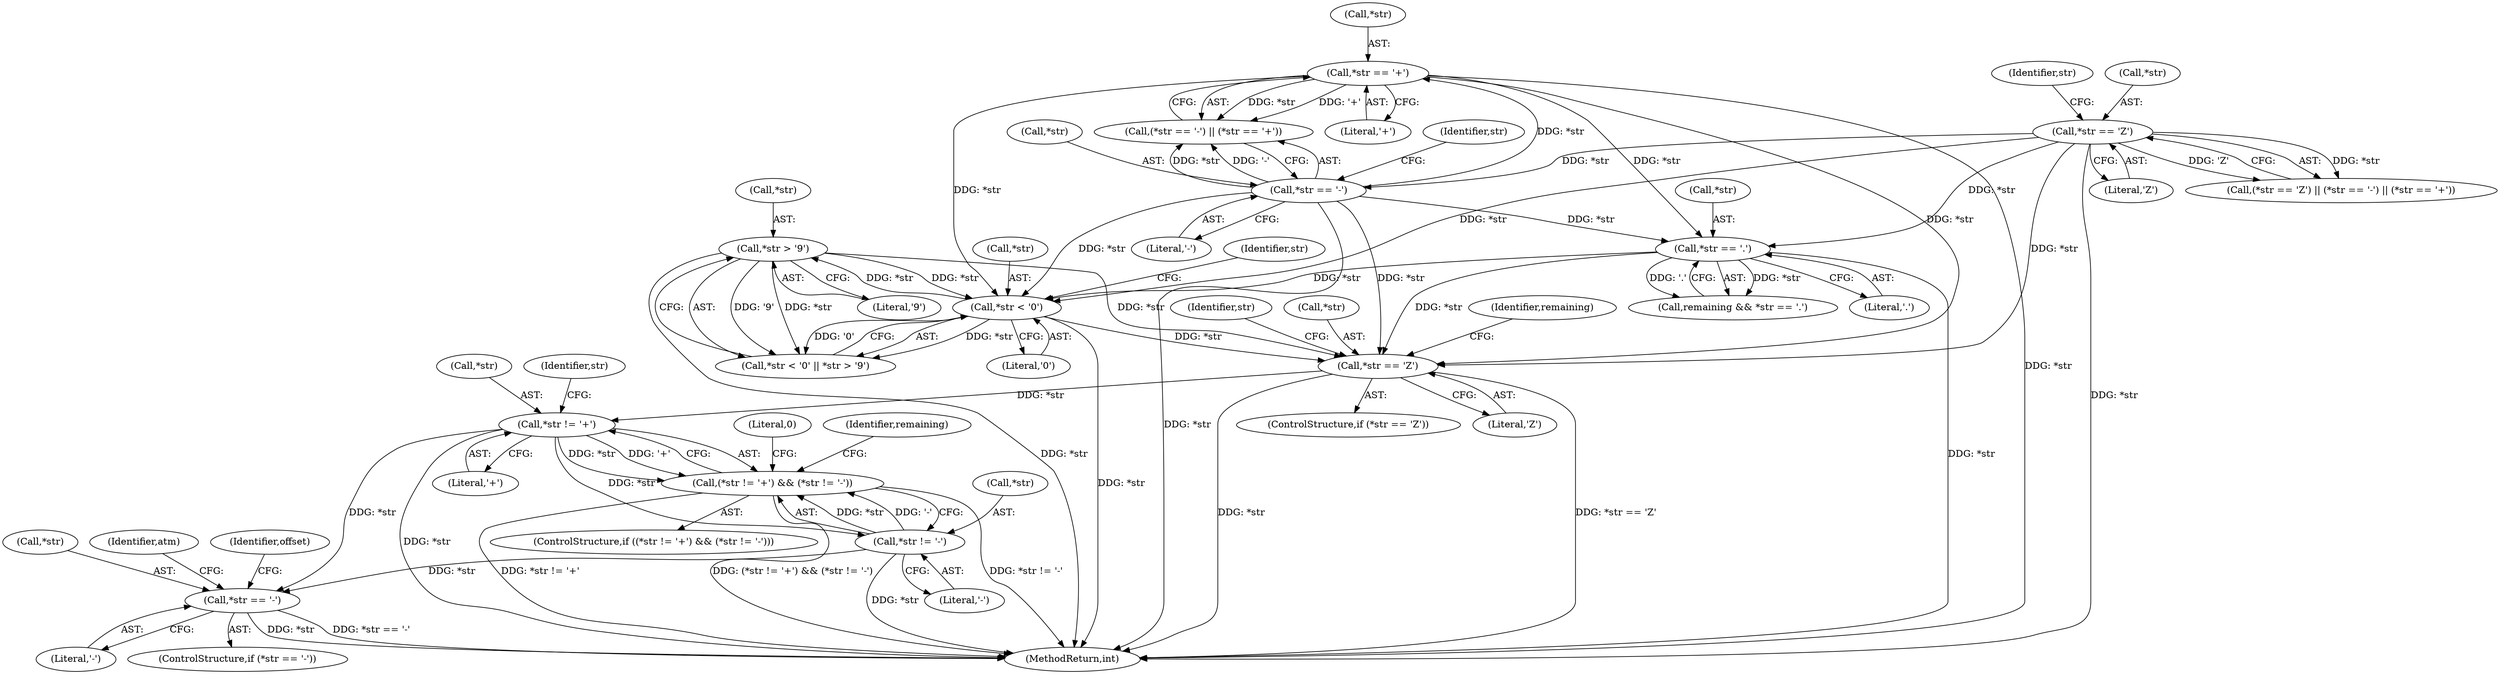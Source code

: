 digraph "0_openssl_f48b83b4fb7d6689584cf25f61ca63a4891f5b11@pointer" {
"1000329" [label="(Call,*str == 'Z')"];
"1000308" [label="(Call,*str > '9')"];
"1000304" [label="(Call,*str < '0')"];
"1000232" [label="(Call,*str == '+')"];
"1000228" [label="(Call,*str == '-')"];
"1000223" [label="(Call,*str == 'Z')"];
"1000275" [label="(Call,*str == '.')"];
"1000347" [label="(Call,*str != '+')"];
"1000346" [label="(Call,(*str != '+') && (*str != '-'))"];
"1000351" [label="(Call,*str != '-')"];
"1000446" [label="(Call,*str == '-')"];
"1000232" [label="(Call,*str == '+')"];
"1000347" [label="(Call,*str != '+')"];
"1000329" [label="(Call,*str == 'Z')"];
"1000227" [label="(Call,(*str == '-') || (*str == '+'))"];
"1000224" [label="(Call,*str)"];
"1000228" [label="(Call,*str == '-')"];
"1000226" [label="(Literal,'Z')"];
"1000346" [label="(Call,(*str != '+') && (*str != '-'))"];
"1000303" [label="(Call,*str < '0' || *str > '9')"];
"1000304" [label="(Call,*str < '0')"];
"1000273" [label="(Call,remaining && *str == '.')"];
"1000332" [label="(Literal,'Z')"];
"1000229" [label="(Call,*str)"];
"1000309" [label="(Call,*str)"];
"1000449" [label="(Literal,'-')"];
"1000230" [label="(Identifier,str)"];
"1000311" [label="(Literal,'9')"];
"1000275" [label="(Call,*str == '.')"];
"1000446" [label="(Call,*str == '-')"];
"1000345" [label="(ControlStructure,if ((*str != '+') && (*str != '-')))"];
"1000356" [label="(Literal,0)"];
"1000234" [label="(Identifier,str)"];
"1000307" [label="(Literal,'0')"];
"1000305" [label="(Call,*str)"];
"1000235" [label="(Literal,'+')"];
"1000276" [label="(Call,*str)"];
"1000231" [label="(Literal,'-')"];
"1000310" [label="(Identifier,str)"];
"1000359" [label="(Identifier,remaining)"];
"1000354" [label="(Literal,'-')"];
"1000336" [label="(Identifier,remaining)"];
"1000570" [label="(MethodReturn,int)"];
"1000328" [label="(ControlStructure,if (*str == 'Z'))"];
"1000222" [label="(Call,(*str == 'Z') || (*str == '-') || (*str == '+'))"];
"1000349" [label="(Identifier,str)"];
"1000353" [label="(Identifier,str)"];
"1000351" [label="(Call,*str != '-')"];
"1000223" [label="(Call,*str == 'Z')"];
"1000352" [label="(Call,*str)"];
"1000451" [label="(Identifier,offset)"];
"1000445" [label="(ControlStructure,if (*str == '-'))"];
"1000330" [label="(Call,*str)"];
"1000447" [label="(Call,*str)"];
"1000456" [label="(Identifier,atm)"];
"1000350" [label="(Literal,'+')"];
"1000308" [label="(Call,*str > '9')"];
"1000233" [label="(Call,*str)"];
"1000348" [label="(Call,*str)"];
"1000278" [label="(Literal,'.')"];
"1000329" -> "1000328"  [label="AST: "];
"1000329" -> "1000332"  [label="CFG: "];
"1000330" -> "1000329"  [label="AST: "];
"1000332" -> "1000329"  [label="AST: "];
"1000336" -> "1000329"  [label="CFG: "];
"1000349" -> "1000329"  [label="CFG: "];
"1000329" -> "1000570"  [label="DDG: *str == 'Z'"];
"1000329" -> "1000570"  [label="DDG: *str"];
"1000308" -> "1000329"  [label="DDG: *str"];
"1000232" -> "1000329"  [label="DDG: *str"];
"1000304" -> "1000329"  [label="DDG: *str"];
"1000228" -> "1000329"  [label="DDG: *str"];
"1000275" -> "1000329"  [label="DDG: *str"];
"1000223" -> "1000329"  [label="DDG: *str"];
"1000329" -> "1000347"  [label="DDG: *str"];
"1000308" -> "1000303"  [label="AST: "];
"1000308" -> "1000311"  [label="CFG: "];
"1000309" -> "1000308"  [label="AST: "];
"1000311" -> "1000308"  [label="AST: "];
"1000303" -> "1000308"  [label="CFG: "];
"1000308" -> "1000570"  [label="DDG: *str"];
"1000308" -> "1000304"  [label="DDG: *str"];
"1000308" -> "1000303"  [label="DDG: *str"];
"1000308" -> "1000303"  [label="DDG: '9'"];
"1000304" -> "1000308"  [label="DDG: *str"];
"1000304" -> "1000303"  [label="AST: "];
"1000304" -> "1000307"  [label="CFG: "];
"1000305" -> "1000304"  [label="AST: "];
"1000307" -> "1000304"  [label="AST: "];
"1000310" -> "1000304"  [label="CFG: "];
"1000303" -> "1000304"  [label="CFG: "];
"1000304" -> "1000570"  [label="DDG: *str"];
"1000304" -> "1000303"  [label="DDG: *str"];
"1000304" -> "1000303"  [label="DDG: '0'"];
"1000232" -> "1000304"  [label="DDG: *str"];
"1000228" -> "1000304"  [label="DDG: *str"];
"1000275" -> "1000304"  [label="DDG: *str"];
"1000223" -> "1000304"  [label="DDG: *str"];
"1000232" -> "1000227"  [label="AST: "];
"1000232" -> "1000235"  [label="CFG: "];
"1000233" -> "1000232"  [label="AST: "];
"1000235" -> "1000232"  [label="AST: "];
"1000227" -> "1000232"  [label="CFG: "];
"1000232" -> "1000570"  [label="DDG: *str"];
"1000232" -> "1000227"  [label="DDG: *str"];
"1000232" -> "1000227"  [label="DDG: '+'"];
"1000228" -> "1000232"  [label="DDG: *str"];
"1000232" -> "1000275"  [label="DDG: *str"];
"1000228" -> "1000227"  [label="AST: "];
"1000228" -> "1000231"  [label="CFG: "];
"1000229" -> "1000228"  [label="AST: "];
"1000231" -> "1000228"  [label="AST: "];
"1000234" -> "1000228"  [label="CFG: "];
"1000227" -> "1000228"  [label="CFG: "];
"1000228" -> "1000570"  [label="DDG: *str"];
"1000228" -> "1000227"  [label="DDG: *str"];
"1000228" -> "1000227"  [label="DDG: '-'"];
"1000223" -> "1000228"  [label="DDG: *str"];
"1000228" -> "1000275"  [label="DDG: *str"];
"1000223" -> "1000222"  [label="AST: "];
"1000223" -> "1000226"  [label="CFG: "];
"1000224" -> "1000223"  [label="AST: "];
"1000226" -> "1000223"  [label="AST: "];
"1000230" -> "1000223"  [label="CFG: "];
"1000222" -> "1000223"  [label="CFG: "];
"1000223" -> "1000570"  [label="DDG: *str"];
"1000223" -> "1000222"  [label="DDG: *str"];
"1000223" -> "1000222"  [label="DDG: 'Z'"];
"1000223" -> "1000275"  [label="DDG: *str"];
"1000275" -> "1000273"  [label="AST: "];
"1000275" -> "1000278"  [label="CFG: "];
"1000276" -> "1000275"  [label="AST: "];
"1000278" -> "1000275"  [label="AST: "];
"1000273" -> "1000275"  [label="CFG: "];
"1000275" -> "1000570"  [label="DDG: *str"];
"1000275" -> "1000273"  [label="DDG: *str"];
"1000275" -> "1000273"  [label="DDG: '.'"];
"1000347" -> "1000346"  [label="AST: "];
"1000347" -> "1000350"  [label="CFG: "];
"1000348" -> "1000347"  [label="AST: "];
"1000350" -> "1000347"  [label="AST: "];
"1000353" -> "1000347"  [label="CFG: "];
"1000346" -> "1000347"  [label="CFG: "];
"1000347" -> "1000570"  [label="DDG: *str"];
"1000347" -> "1000346"  [label="DDG: *str"];
"1000347" -> "1000346"  [label="DDG: '+'"];
"1000347" -> "1000351"  [label="DDG: *str"];
"1000347" -> "1000446"  [label="DDG: *str"];
"1000346" -> "1000345"  [label="AST: "];
"1000346" -> "1000351"  [label="CFG: "];
"1000351" -> "1000346"  [label="AST: "];
"1000356" -> "1000346"  [label="CFG: "];
"1000359" -> "1000346"  [label="CFG: "];
"1000346" -> "1000570"  [label="DDG: *str != '-'"];
"1000346" -> "1000570"  [label="DDG: *str != '+'"];
"1000346" -> "1000570"  [label="DDG: (*str != '+') && (*str != '-')"];
"1000351" -> "1000346"  [label="DDG: *str"];
"1000351" -> "1000346"  [label="DDG: '-'"];
"1000351" -> "1000354"  [label="CFG: "];
"1000352" -> "1000351"  [label="AST: "];
"1000354" -> "1000351"  [label="AST: "];
"1000351" -> "1000570"  [label="DDG: *str"];
"1000351" -> "1000446"  [label="DDG: *str"];
"1000446" -> "1000445"  [label="AST: "];
"1000446" -> "1000449"  [label="CFG: "];
"1000447" -> "1000446"  [label="AST: "];
"1000449" -> "1000446"  [label="AST: "];
"1000451" -> "1000446"  [label="CFG: "];
"1000456" -> "1000446"  [label="CFG: "];
"1000446" -> "1000570"  [label="DDG: *str == '-'"];
"1000446" -> "1000570"  [label="DDG: *str"];
}
